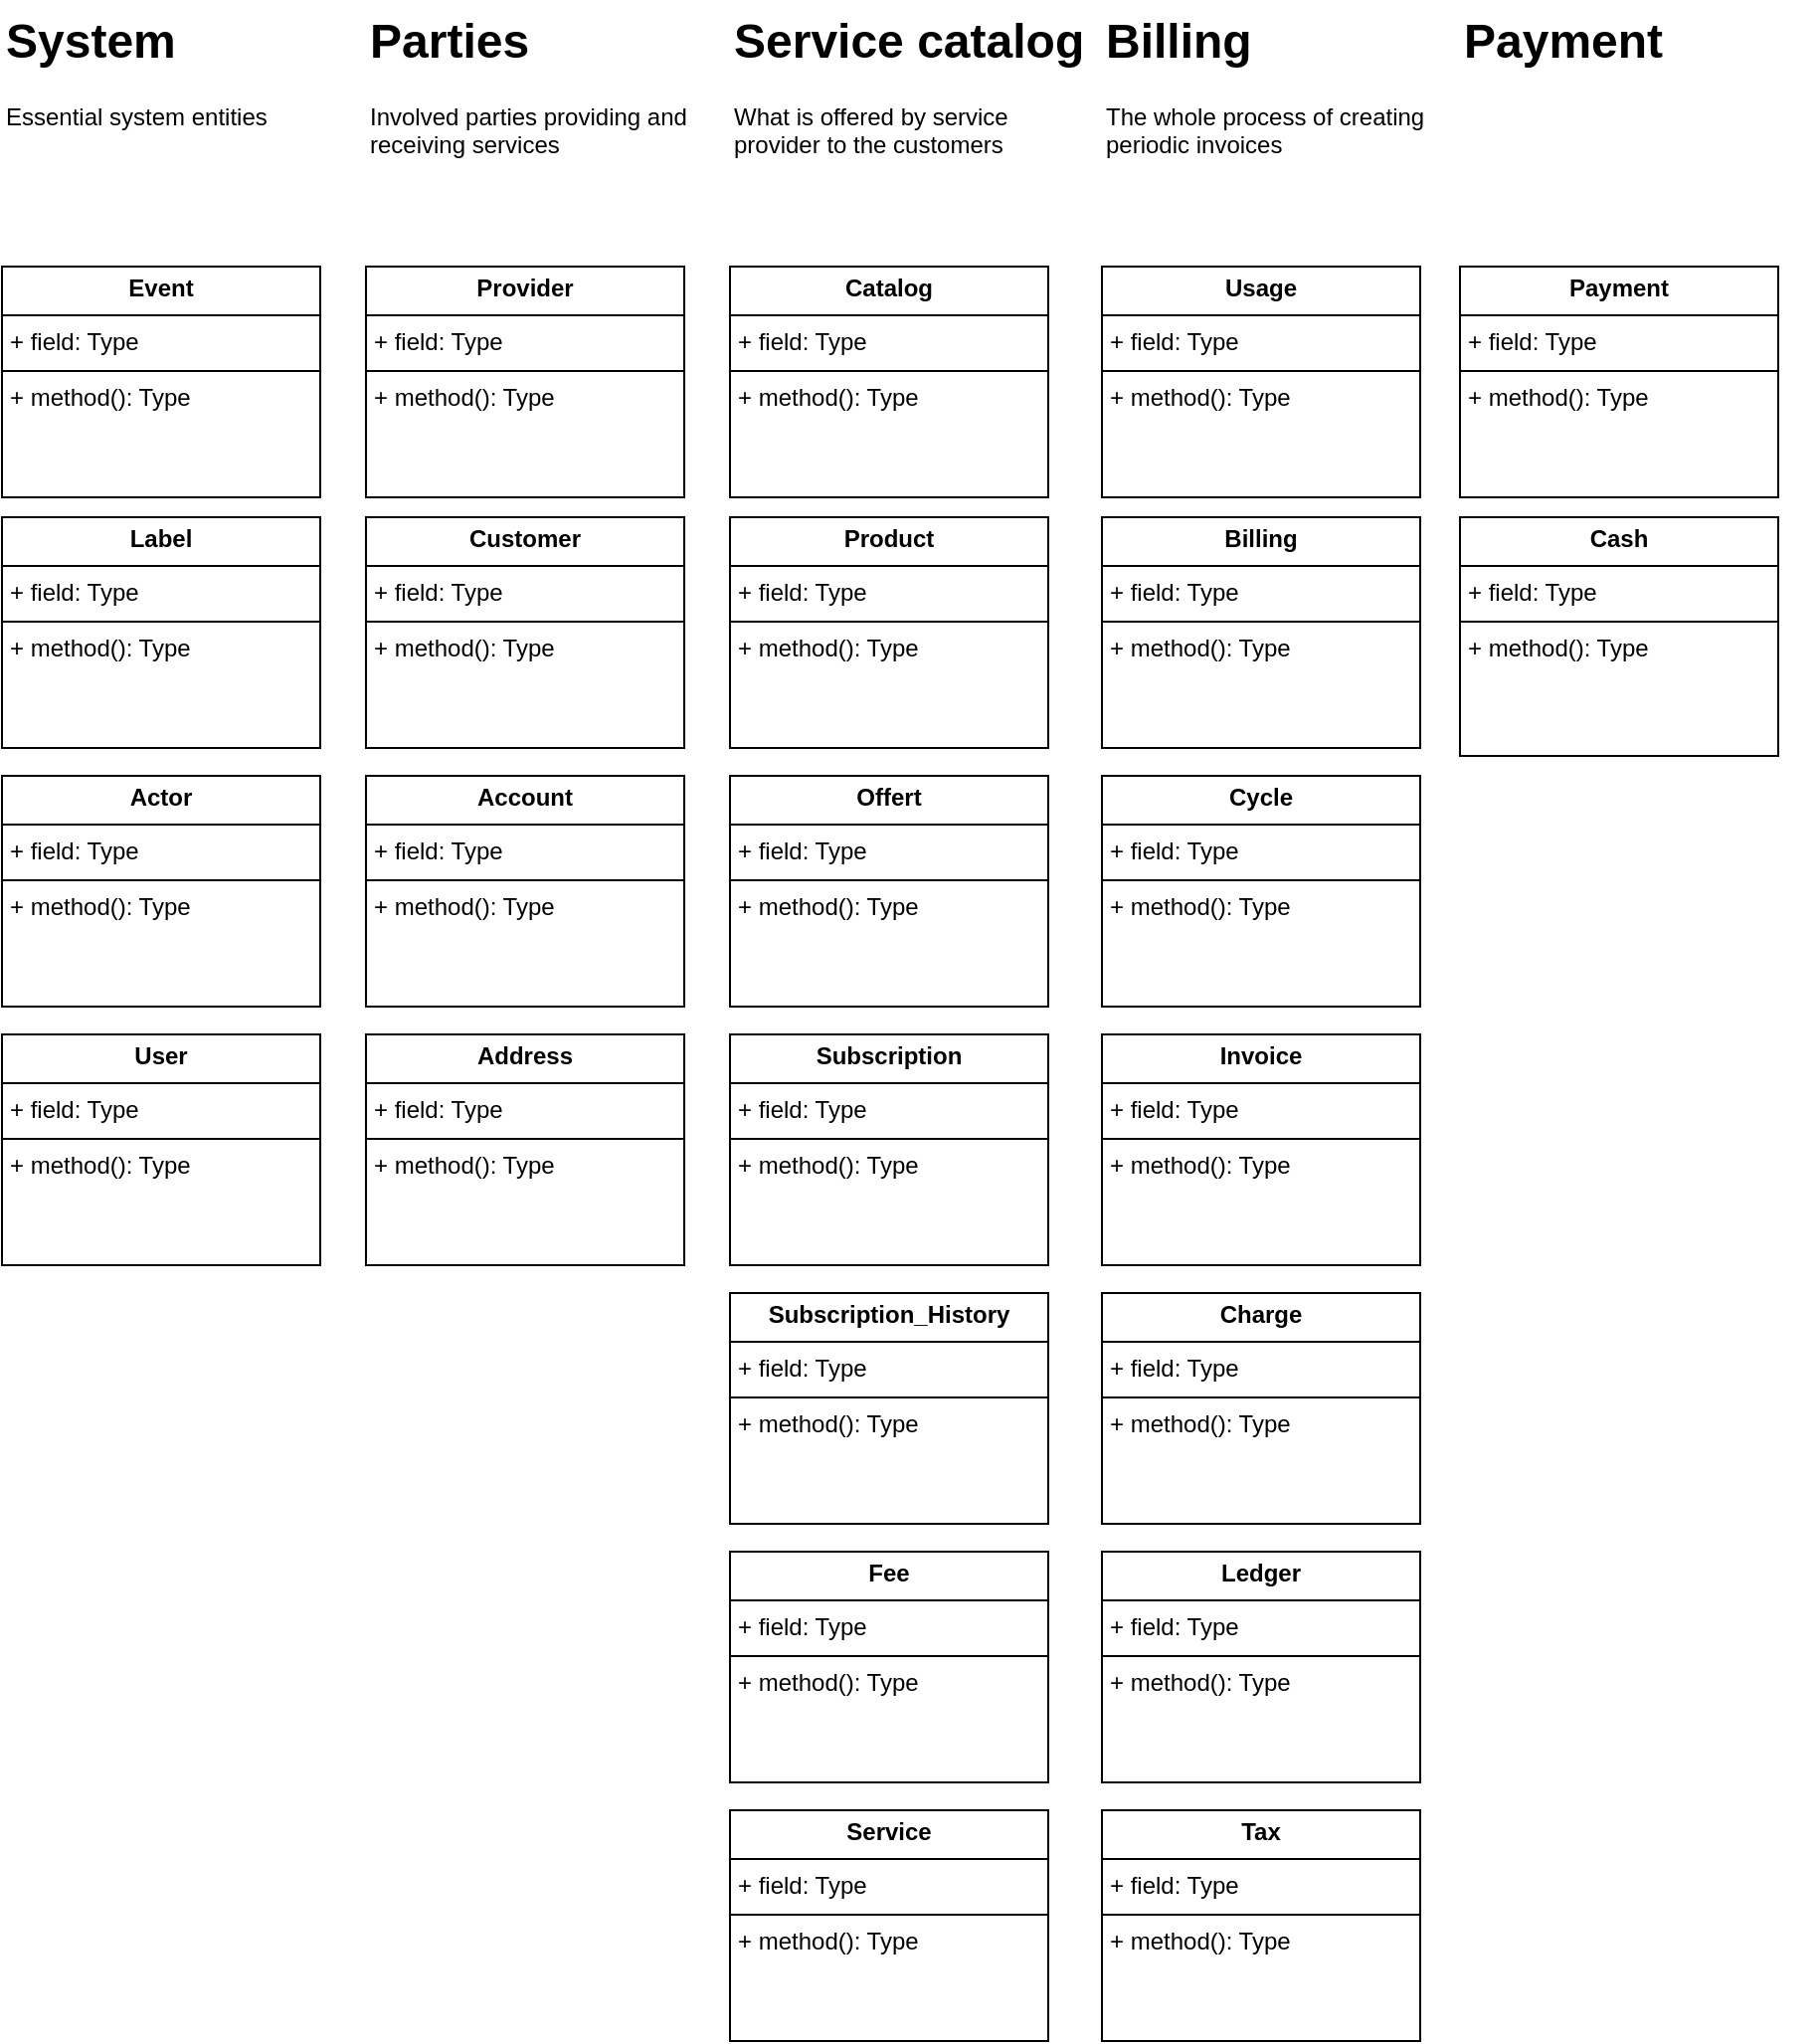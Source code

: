 <mxfile version="24.4.13" type="device">
  <diagram name="Entities" id="e7e014a7-5840-1c2e-5031-d8a46d1fe8dd">
    <mxGraphModel dx="984" dy="1544" grid="1" gridSize="10" guides="1" tooltips="1" connect="1" arrows="1" fold="1" page="1" pageScale="1" pageWidth="1169" pageHeight="826" background="none" math="0" shadow="0">
      <root>
        <mxCell id="0" />
        <mxCell id="1" parent="0" />
        <mxCell id="gh4KkOx9428GCwkcZXMs-43" value="&lt;p style=&quot;margin:0px;margin-top:4px;text-align:center;&quot;&gt;&lt;b&gt;Provider&lt;/b&gt;&lt;/p&gt;&lt;hr size=&quot;1&quot; style=&quot;border-style:solid;&quot;&gt;&lt;p style=&quot;margin:0px;margin-left:4px;&quot;&gt;+ field: Type&lt;/p&gt;&lt;hr size=&quot;1&quot; style=&quot;border-style:solid;&quot;&gt;&lt;p style=&quot;margin:0px;margin-left:4px;&quot;&gt;+ method(): Type&lt;/p&gt;" style="verticalAlign=top;align=left;overflow=fill;html=1;whiteSpace=wrap;" parent="1" vertex="1">
          <mxGeometry x="219" y="14" width="160" height="116" as="geometry" />
        </mxCell>
        <mxCell id="gh4KkOx9428GCwkcZXMs-44" value="&lt;p style=&quot;margin:0px;margin-top:4px;text-align:center;&quot;&gt;&lt;b&gt;Customer&lt;/b&gt;&lt;/p&gt;&lt;hr size=&quot;1&quot; style=&quot;border-style:solid;&quot;&gt;&lt;p style=&quot;margin:0px;margin-left:4px;&quot;&gt;+ field: Type&lt;/p&gt;&lt;hr size=&quot;1&quot; style=&quot;border-style:solid;&quot;&gt;&lt;p style=&quot;margin:0px;margin-left:4px;&quot;&gt;+ method(): Type&lt;/p&gt;" style="verticalAlign=top;align=left;overflow=fill;html=1;whiteSpace=wrap;" parent="1" vertex="1">
          <mxGeometry x="219" y="140" width="160" height="116" as="geometry" />
        </mxCell>
        <mxCell id="gh4KkOx9428GCwkcZXMs-45" value="&lt;p style=&quot;margin:0px;margin-top:4px;text-align:center;&quot;&gt;&lt;b&gt;Account&lt;/b&gt;&lt;/p&gt;&lt;hr size=&quot;1&quot; style=&quot;border-style:solid;&quot;&gt;&lt;p style=&quot;margin:0px;margin-left:4px;&quot;&gt;+ field: Type&lt;/p&gt;&lt;hr size=&quot;1&quot; style=&quot;border-style:solid;&quot;&gt;&lt;p style=&quot;margin:0px;margin-left:4px;&quot;&gt;+ method(): Type&lt;/p&gt;" style="verticalAlign=top;align=left;overflow=fill;html=1;whiteSpace=wrap;" parent="1" vertex="1">
          <mxGeometry x="219" y="270" width="160" height="116" as="geometry" />
        </mxCell>
        <mxCell id="gh4KkOx9428GCwkcZXMs-46" value="&lt;p style=&quot;margin:0px;margin-top:4px;text-align:center;&quot;&gt;&lt;b&gt;Catalog&lt;/b&gt;&lt;/p&gt;&lt;hr size=&quot;1&quot; style=&quot;border-style:solid;&quot;&gt;&lt;p style=&quot;margin:0px;margin-left:4px;&quot;&gt;+ field: Type&lt;/p&gt;&lt;hr size=&quot;1&quot; style=&quot;border-style:solid;&quot;&gt;&lt;p style=&quot;margin:0px;margin-left:4px;&quot;&gt;+ method(): Type&lt;/p&gt;" style="verticalAlign=top;align=left;overflow=fill;html=1;whiteSpace=wrap;" parent="1" vertex="1">
          <mxGeometry x="402" y="14" width="160" height="116" as="geometry" />
        </mxCell>
        <mxCell id="gh4KkOx9428GCwkcZXMs-47" value="&lt;p style=&quot;margin:0px;margin-top:4px;text-align:center;&quot;&gt;&lt;b&gt;Product&lt;/b&gt;&lt;/p&gt;&lt;hr size=&quot;1&quot; style=&quot;border-style:solid;&quot;&gt;&lt;p style=&quot;margin:0px;margin-left:4px;&quot;&gt;+ field: Type&lt;/p&gt;&lt;hr size=&quot;1&quot; style=&quot;border-style:solid;&quot;&gt;&lt;p style=&quot;margin:0px;margin-left:4px;&quot;&gt;+ method(): Type&lt;/p&gt;" style="verticalAlign=top;align=left;overflow=fill;html=1;whiteSpace=wrap;" parent="1" vertex="1">
          <mxGeometry x="402" y="140" width="160" height="116" as="geometry" />
        </mxCell>
        <mxCell id="gh4KkOx9428GCwkcZXMs-48" value="&lt;p style=&quot;margin:0px;margin-top:4px;text-align:center;&quot;&gt;&lt;b&gt;Usage&lt;/b&gt;&lt;/p&gt;&lt;hr size=&quot;1&quot; style=&quot;border-style:solid;&quot;&gt;&lt;p style=&quot;margin:0px;margin-left:4px;&quot;&gt;+ field: Type&lt;/p&gt;&lt;hr size=&quot;1&quot; style=&quot;border-style:solid;&quot;&gt;&lt;p style=&quot;margin:0px;margin-left:4px;&quot;&gt;+ method(): Type&lt;/p&gt;" style="verticalAlign=top;align=left;overflow=fill;html=1;whiteSpace=wrap;" parent="1" vertex="1">
          <mxGeometry x="589" y="14" width="160" height="116" as="geometry" />
        </mxCell>
        <mxCell id="gh4KkOx9428GCwkcZXMs-49" value="&lt;p style=&quot;margin:0px;margin-top:4px;text-align:center;&quot;&gt;&lt;b&gt;Offert&lt;/b&gt;&lt;/p&gt;&lt;hr size=&quot;1&quot; style=&quot;border-style:solid;&quot;&gt;&lt;p style=&quot;margin:0px;margin-left:4px;&quot;&gt;+ field: Type&lt;/p&gt;&lt;hr size=&quot;1&quot; style=&quot;border-style:solid;&quot;&gt;&lt;p style=&quot;margin:0px;margin-left:4px;&quot;&gt;+ method(): Type&lt;/p&gt;" style="verticalAlign=top;align=left;overflow=fill;html=1;whiteSpace=wrap;" parent="1" vertex="1">
          <mxGeometry x="402" y="270" width="160" height="116" as="geometry" />
        </mxCell>
        <mxCell id="gh4KkOx9428GCwkcZXMs-50" value="&lt;p style=&quot;margin:0px;margin-top:4px;text-align:center;&quot;&gt;&lt;b&gt;Subscription&lt;/b&gt;&lt;/p&gt;&lt;hr size=&quot;1&quot; style=&quot;border-style:solid;&quot;&gt;&lt;p style=&quot;margin:0px;margin-left:4px;&quot;&gt;+ field: Type&lt;/p&gt;&lt;hr size=&quot;1&quot; style=&quot;border-style:solid;&quot;&gt;&lt;p style=&quot;margin:0px;margin-left:4px;&quot;&gt;+ method(): Type&lt;/p&gt;" style="verticalAlign=top;align=left;overflow=fill;html=1;whiteSpace=wrap;" parent="1" vertex="1">
          <mxGeometry x="402" y="400" width="160" height="116" as="geometry" />
        </mxCell>
        <mxCell id="gh4KkOx9428GCwkcZXMs-51" value="&lt;p style=&quot;margin:0px;margin-top:4px;text-align:center;&quot;&gt;&lt;b&gt;Subscription_History&lt;/b&gt;&lt;/p&gt;&lt;hr size=&quot;1&quot; style=&quot;border-style:solid;&quot;&gt;&lt;p style=&quot;margin:0px;margin-left:4px;&quot;&gt;+ field: Type&lt;/p&gt;&lt;hr size=&quot;1&quot; style=&quot;border-style:solid;&quot;&gt;&lt;p style=&quot;margin:0px;margin-left:4px;&quot;&gt;+ method(): Type&lt;/p&gt;" style="verticalAlign=top;align=left;overflow=fill;html=1;whiteSpace=wrap;" parent="1" vertex="1">
          <mxGeometry x="402" y="530" width="160" height="116" as="geometry" />
        </mxCell>
        <mxCell id="gh4KkOx9428GCwkcZXMs-52" value="&lt;p style=&quot;margin:0px;margin-top:4px;text-align:center;&quot;&gt;&lt;b&gt;Address&lt;/b&gt;&lt;/p&gt;&lt;hr size=&quot;1&quot; style=&quot;border-style:solid;&quot;&gt;&lt;p style=&quot;margin:0px;margin-left:4px;&quot;&gt;+ field: Type&lt;/p&gt;&lt;hr size=&quot;1&quot; style=&quot;border-style:solid;&quot;&gt;&lt;p style=&quot;margin:0px;margin-left:4px;&quot;&gt;+ method(): Type&lt;/p&gt;" style="verticalAlign=top;align=left;overflow=fill;html=1;whiteSpace=wrap;" parent="1" vertex="1">
          <mxGeometry x="219" y="400" width="160" height="116" as="geometry" />
        </mxCell>
        <mxCell id="gh4KkOx9428GCwkcZXMs-53" value="&lt;p style=&quot;margin:0px;margin-top:4px;text-align:center;&quot;&gt;&lt;b&gt;Fee&lt;/b&gt;&lt;/p&gt;&lt;hr size=&quot;1&quot; style=&quot;border-style:solid;&quot;&gt;&lt;p style=&quot;margin:0px;margin-left:4px;&quot;&gt;+ field: Type&lt;/p&gt;&lt;hr size=&quot;1&quot; style=&quot;border-style:solid;&quot;&gt;&lt;p style=&quot;margin:0px;margin-left:4px;&quot;&gt;+ method(): Type&lt;/p&gt;" style="verticalAlign=top;align=left;overflow=fill;html=1;whiteSpace=wrap;" parent="1" vertex="1">
          <mxGeometry x="402" y="660" width="160" height="116" as="geometry" />
        </mxCell>
        <mxCell id="gh4KkOx9428GCwkcZXMs-54" value="&lt;p style=&quot;margin:0px;margin-top:4px;text-align:center;&quot;&gt;&lt;b&gt;Billing&lt;/b&gt;&lt;/p&gt;&lt;hr size=&quot;1&quot; style=&quot;border-style:solid;&quot;&gt;&lt;p style=&quot;margin:0px;margin-left:4px;&quot;&gt;+ field: Type&lt;/p&gt;&lt;hr size=&quot;1&quot; style=&quot;border-style:solid;&quot;&gt;&lt;p style=&quot;margin:0px;margin-left:4px;&quot;&gt;+ method(): Type&lt;/p&gt;" style="verticalAlign=top;align=left;overflow=fill;html=1;whiteSpace=wrap;" parent="1" vertex="1">
          <mxGeometry x="589" y="140" width="160" height="116" as="geometry" />
        </mxCell>
        <mxCell id="gh4KkOx9428GCwkcZXMs-55" value="&lt;p style=&quot;margin:0px;margin-top:4px;text-align:center;&quot;&gt;&lt;b&gt;Cycle&lt;/b&gt;&lt;/p&gt;&lt;hr size=&quot;1&quot; style=&quot;border-style:solid;&quot;&gt;&lt;p style=&quot;margin:0px;margin-left:4px;&quot;&gt;+ field: Type&lt;/p&gt;&lt;hr size=&quot;1&quot; style=&quot;border-style:solid;&quot;&gt;&lt;p style=&quot;margin:0px;margin-left:4px;&quot;&gt;+ method(): Type&lt;/p&gt;" style="verticalAlign=top;align=left;overflow=fill;html=1;whiteSpace=wrap;" parent="1" vertex="1">
          <mxGeometry x="589" y="270" width="160" height="116" as="geometry" />
        </mxCell>
        <mxCell id="gh4KkOx9428GCwkcZXMs-56" value="&lt;p style=&quot;margin:0px;margin-top:4px;text-align:center;&quot;&gt;&lt;b&gt;Invoice&lt;/b&gt;&lt;/p&gt;&lt;hr size=&quot;1&quot; style=&quot;border-style:solid;&quot;&gt;&lt;p style=&quot;margin:0px;margin-left:4px;&quot;&gt;+ field: Type&lt;/p&gt;&lt;hr size=&quot;1&quot; style=&quot;border-style:solid;&quot;&gt;&lt;p style=&quot;margin:0px;margin-left:4px;&quot;&gt;+ method(): Type&lt;/p&gt;" style="verticalAlign=top;align=left;overflow=fill;html=1;whiteSpace=wrap;" parent="1" vertex="1">
          <mxGeometry x="589" y="400" width="160" height="116" as="geometry" />
        </mxCell>
        <mxCell id="gh4KkOx9428GCwkcZXMs-57" value="&lt;p style=&quot;margin:0px;margin-top:4px;text-align:center;&quot;&gt;&lt;b&gt;Ledger&lt;/b&gt;&lt;/p&gt;&lt;hr size=&quot;1&quot; style=&quot;border-style:solid;&quot;&gt;&lt;p style=&quot;margin:0px;margin-left:4px;&quot;&gt;+ field: Type&lt;/p&gt;&lt;hr size=&quot;1&quot; style=&quot;border-style:solid;&quot;&gt;&lt;p style=&quot;margin:0px;margin-left:4px;&quot;&gt;+ method(): Type&lt;/p&gt;" style="verticalAlign=top;align=left;overflow=fill;html=1;whiteSpace=wrap;" parent="1" vertex="1">
          <mxGeometry x="589" y="660" width="160" height="116" as="geometry" />
        </mxCell>
        <mxCell id="gh4KkOx9428GCwkcZXMs-58" value="&lt;p style=&quot;margin:0px;margin-top:4px;text-align:center;&quot;&gt;&lt;b&gt;Tax&lt;/b&gt;&lt;/p&gt;&lt;hr size=&quot;1&quot; style=&quot;border-style:solid;&quot;&gt;&lt;p style=&quot;margin:0px;margin-left:4px;&quot;&gt;+ field: Type&lt;/p&gt;&lt;hr size=&quot;1&quot; style=&quot;border-style:solid;&quot;&gt;&lt;p style=&quot;margin:0px;margin-left:4px;&quot;&gt;+ method(): Type&lt;/p&gt;" style="verticalAlign=top;align=left;overflow=fill;html=1;whiteSpace=wrap;" parent="1" vertex="1">
          <mxGeometry x="589" y="790" width="160" height="116" as="geometry" />
        </mxCell>
        <mxCell id="gh4KkOx9428GCwkcZXMs-59" value="&lt;p style=&quot;margin:0px;margin-top:4px;text-align:center;&quot;&gt;&lt;b&gt;Payment&lt;/b&gt;&lt;/p&gt;&lt;hr size=&quot;1&quot; style=&quot;border-style:solid;&quot;&gt;&lt;p style=&quot;margin:0px;margin-left:4px;&quot;&gt;+ field: Type&lt;/p&gt;&lt;hr size=&quot;1&quot; style=&quot;border-style:solid;&quot;&gt;&lt;p style=&quot;margin:0px;margin-left:4px;&quot;&gt;+ method(): Type&lt;/p&gt;" style="verticalAlign=top;align=left;overflow=fill;html=1;whiteSpace=wrap;" parent="1" vertex="1">
          <mxGeometry x="769" y="14" width="160" height="116" as="geometry" />
        </mxCell>
        <mxCell id="gh4KkOx9428GCwkcZXMs-60" value="&lt;p style=&quot;margin:0px;margin-top:4px;text-align:center;&quot;&gt;&lt;b&gt;Cash&lt;/b&gt;&lt;/p&gt;&lt;hr size=&quot;1&quot; style=&quot;border-style:solid;&quot;&gt;&lt;p style=&quot;margin:0px;margin-left:4px;&quot;&gt;+ field: Type&lt;/p&gt;&lt;hr size=&quot;1&quot; style=&quot;border-style:solid;&quot;&gt;&lt;p style=&quot;margin:0px;margin-left:4px;&quot;&gt;+ method(): Type&lt;/p&gt;" style="verticalAlign=top;align=left;overflow=fill;html=1;whiteSpace=wrap;" parent="1" vertex="1">
          <mxGeometry x="769" y="140" width="160" height="120" as="geometry" />
        </mxCell>
        <mxCell id="gh4KkOx9428GCwkcZXMs-61" value="&lt;p style=&quot;margin:0px;margin-top:4px;text-align:center;&quot;&gt;&lt;b&gt;Charge&lt;/b&gt;&lt;/p&gt;&lt;hr size=&quot;1&quot; style=&quot;border-style:solid;&quot;&gt;&lt;p style=&quot;margin:0px;margin-left:4px;&quot;&gt;+ field: Type&lt;/p&gt;&lt;hr size=&quot;1&quot; style=&quot;border-style:solid;&quot;&gt;&lt;p style=&quot;margin:0px;margin-left:4px;&quot;&gt;+ method(): Type&lt;/p&gt;" style="verticalAlign=top;align=left;overflow=fill;html=1;whiteSpace=wrap;" parent="1" vertex="1">
          <mxGeometry x="589" y="530" width="160" height="116" as="geometry" />
        </mxCell>
        <mxCell id="Bi1D99xlMhoPNzTwHbc0-1" value="&lt;p style=&quot;margin:0px;margin-top:4px;text-align:center;&quot;&gt;&lt;b&gt;Event&lt;/b&gt;&lt;/p&gt;&lt;hr size=&quot;1&quot; style=&quot;border-style:solid;&quot;&gt;&lt;p style=&quot;margin:0px;margin-left:4px;&quot;&gt;+ field: Type&lt;/p&gt;&lt;hr size=&quot;1&quot; style=&quot;border-style:solid;&quot;&gt;&lt;p style=&quot;margin:0px;margin-left:4px;&quot;&gt;+ method(): Type&lt;/p&gt;" style="verticalAlign=top;align=left;overflow=fill;html=1;whiteSpace=wrap;" vertex="1" parent="1">
          <mxGeometry x="36" y="14" width="160" height="116" as="geometry" />
        </mxCell>
        <mxCell id="Bi1D99xlMhoPNzTwHbc0-2" value="&lt;p style=&quot;margin:0px;margin-top:4px;text-align:center;&quot;&gt;&lt;b&gt;Label&lt;/b&gt;&lt;/p&gt;&lt;hr size=&quot;1&quot; style=&quot;border-style:solid;&quot;&gt;&lt;p style=&quot;margin:0px;margin-left:4px;&quot;&gt;+ field: Type&lt;/p&gt;&lt;hr size=&quot;1&quot; style=&quot;border-style:solid;&quot;&gt;&lt;p style=&quot;margin:0px;margin-left:4px;&quot;&gt;+ method(): Type&lt;/p&gt;" style="verticalAlign=top;align=left;overflow=fill;html=1;whiteSpace=wrap;" vertex="1" parent="1">
          <mxGeometry x="36" y="140" width="160" height="116" as="geometry" />
        </mxCell>
        <mxCell id="Bi1D99xlMhoPNzTwHbc0-3" value="&lt;p style=&quot;margin:0px;margin-top:4px;text-align:center;&quot;&gt;&lt;b&gt;Actor&lt;/b&gt;&lt;/p&gt;&lt;hr size=&quot;1&quot; style=&quot;border-style:solid;&quot;&gt;&lt;p style=&quot;margin:0px;margin-left:4px;&quot;&gt;+ field: Type&lt;/p&gt;&lt;hr size=&quot;1&quot; style=&quot;border-style:solid;&quot;&gt;&lt;p style=&quot;margin:0px;margin-left:4px;&quot;&gt;+ method(): Type&lt;/p&gt;" style="verticalAlign=top;align=left;overflow=fill;html=1;whiteSpace=wrap;" vertex="1" parent="1">
          <mxGeometry x="36" y="270" width="160" height="116" as="geometry" />
        </mxCell>
        <mxCell id="Bi1D99xlMhoPNzTwHbc0-4" value="&lt;p style=&quot;margin:0px;margin-top:4px;text-align:center;&quot;&gt;&lt;b&gt;User&lt;/b&gt;&lt;/p&gt;&lt;hr size=&quot;1&quot; style=&quot;border-style:solid;&quot;&gt;&lt;p style=&quot;margin:0px;margin-left:4px;&quot;&gt;+ field: Type&lt;/p&gt;&lt;hr size=&quot;1&quot; style=&quot;border-style:solid;&quot;&gt;&lt;p style=&quot;margin:0px;margin-left:4px;&quot;&gt;+ method(): Type&lt;/p&gt;" style="verticalAlign=top;align=left;overflow=fill;html=1;whiteSpace=wrap;" vertex="1" parent="1">
          <mxGeometry x="36" y="400" width="160" height="116" as="geometry" />
        </mxCell>
        <mxCell id="Bi1D99xlMhoPNzTwHbc0-5" value="&lt;p style=&quot;margin:0px;margin-top:4px;text-align:center;&quot;&gt;&lt;b&gt;Service&lt;/b&gt;&lt;/p&gt;&lt;hr size=&quot;1&quot; style=&quot;border-style:solid;&quot;&gt;&lt;p style=&quot;margin:0px;margin-left:4px;&quot;&gt;+ field: Type&lt;/p&gt;&lt;hr size=&quot;1&quot; style=&quot;border-style:solid;&quot;&gt;&lt;p style=&quot;margin:0px;margin-left:4px;&quot;&gt;+ method(): Type&lt;/p&gt;" style="verticalAlign=top;align=left;overflow=fill;html=1;whiteSpace=wrap;" vertex="1" parent="1">
          <mxGeometry x="402" y="790" width="160" height="116" as="geometry" />
        </mxCell>
        <mxCell id="Bi1D99xlMhoPNzTwHbc0-6" value="&lt;h1 style=&quot;margin-top: 0px;&quot;&gt;System&lt;/h1&gt;&lt;p&gt;Essential system entities&lt;/p&gt;" style="text;html=1;whiteSpace=wrap;overflow=hidden;rounded=0;" vertex="1" parent="1">
          <mxGeometry x="36" y="-120" width="180" height="120" as="geometry" />
        </mxCell>
        <mxCell id="Bi1D99xlMhoPNzTwHbc0-7" value="&lt;h1 style=&quot;margin-top: 0px;&quot;&gt;Parties&lt;/h1&gt;&lt;p&gt;Involved parties providing and receiving services&lt;/p&gt;" style="text;html=1;whiteSpace=wrap;overflow=hidden;rounded=0;" vertex="1" parent="1">
          <mxGeometry x="219" y="-120" width="180" height="120" as="geometry" />
        </mxCell>
        <mxCell id="Bi1D99xlMhoPNzTwHbc0-9" value="&lt;h1 style=&quot;margin-top: 0px;&quot;&gt;Service catalog&lt;/h1&gt;&lt;p&gt;What is offered by service provider to the customers&lt;/p&gt;" style="text;html=1;whiteSpace=wrap;overflow=hidden;rounded=0;" vertex="1" parent="1">
          <mxGeometry x="402" y="-120" width="180" height="120" as="geometry" />
        </mxCell>
        <mxCell id="Bi1D99xlMhoPNzTwHbc0-10" value="&lt;h1 style=&quot;margin-top: 0px;&quot;&gt;&lt;span style=&quot;background-color: initial;&quot;&gt;Billing&lt;/span&gt;&lt;/h1&gt;&lt;div&gt;&lt;span style=&quot;background-color: initial;&quot;&gt;The whole process of creating periodic invoices&lt;/span&gt;&lt;/div&gt;" style="text;html=1;whiteSpace=wrap;overflow=hidden;rounded=0;" vertex="1" parent="1">
          <mxGeometry x="589" y="-120" width="180" height="120" as="geometry" />
        </mxCell>
        <mxCell id="Bi1D99xlMhoPNzTwHbc0-11" value="&lt;h1 style=&quot;margin-top: 0px;&quot;&gt;Payment&lt;/h1&gt;" style="text;html=1;whiteSpace=wrap;overflow=hidden;rounded=0;" vertex="1" parent="1">
          <mxGeometry x="769" y="-120" width="180" height="120" as="geometry" />
        </mxCell>
      </root>
    </mxGraphModel>
  </diagram>
</mxfile>
